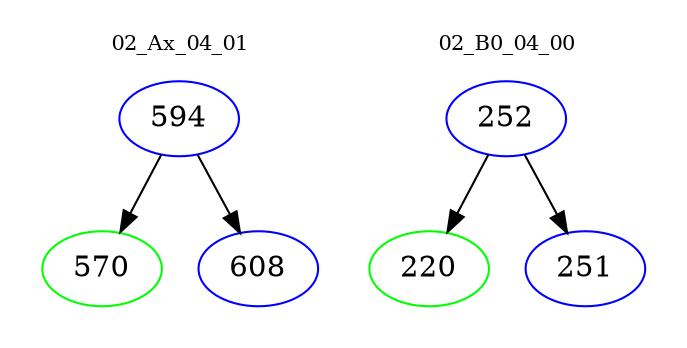 digraph{
subgraph cluster_0 {
color = white
label = "02_Ax_04_01";
fontsize=10;
T0_594 [label="594", color="blue"]
T0_594 -> T0_570 [color="black"]
T0_570 [label="570", color="green"]
T0_594 -> T0_608 [color="black"]
T0_608 [label="608", color="blue"]
}
subgraph cluster_1 {
color = white
label = "02_B0_04_00";
fontsize=10;
T1_252 [label="252", color="blue"]
T1_252 -> T1_220 [color="black"]
T1_220 [label="220", color="green"]
T1_252 -> T1_251 [color="black"]
T1_251 [label="251", color="blue"]
}
}
